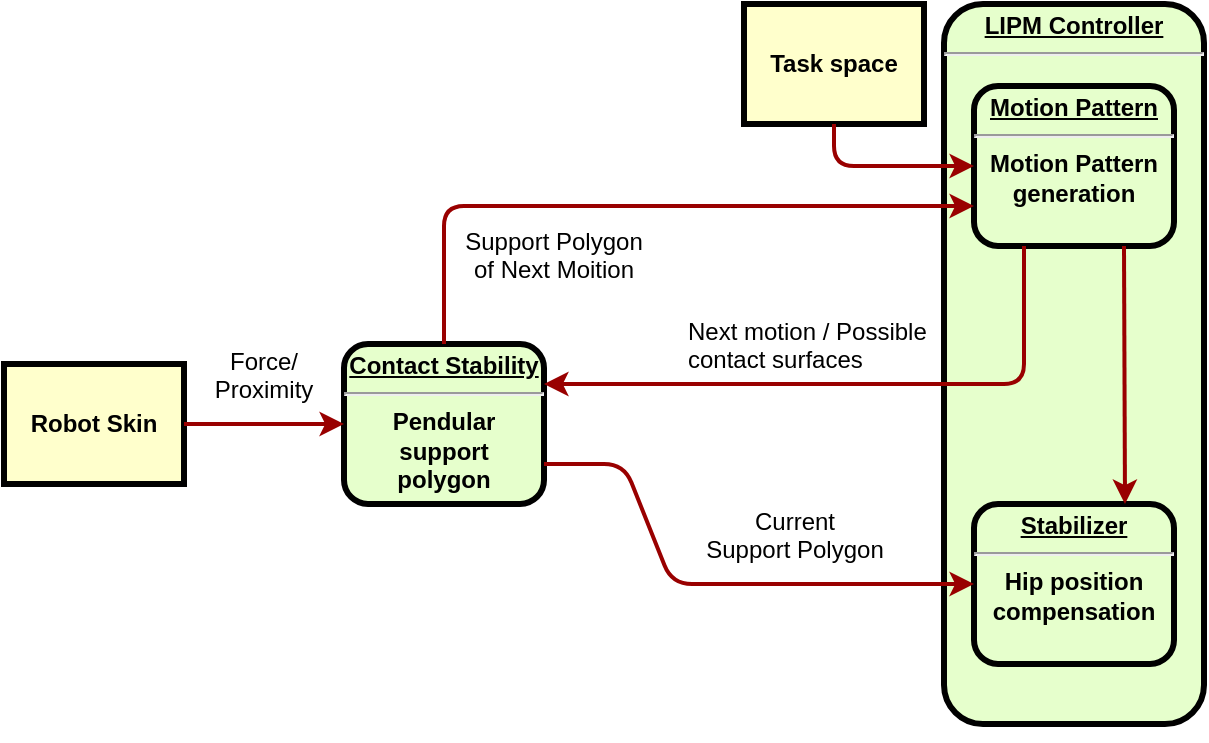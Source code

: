 <mxfile version="14.5.10" type="github" pages="2">
  <diagram id="tBLk-hKsZG6ymhzBZaFE" name="Page-1">
    <mxGraphModel dx="936" dy="537" grid="1" gridSize="10" guides="1" tooltips="1" connect="1" arrows="1" fold="1" page="1" pageScale="1" pageWidth="850" pageHeight="1100" math="0" shadow="0">
      <root>
        <mxCell id="0" />
        <mxCell id="1" parent="0" />
        <mxCell id="bxIwJfh0nhW7gSKYg0st-1" value="&lt;p style=&quot;margin: 0px ; margin-top: 4px ; text-align: center ; text-decoration: underline&quot;&gt;&lt;strong&gt;Contact Stability&lt;br&gt;&lt;/strong&gt;&lt;/p&gt;&lt;hr&gt;&lt;div&gt;Pendular &lt;br&gt;&lt;/div&gt;&lt;div&gt;support&lt;/div&gt;&lt;div&gt; polygon&lt;/div&gt;" style="verticalAlign=middle;align=center;overflow=fill;fontSize=12;fontFamily=Helvetica;html=1;rounded=1;fontStyle=1;strokeWidth=3;fillColor=#E6FFCC" vertex="1" parent="1">
          <mxGeometry x="190" y="330" width="100" height="80" as="geometry" />
        </mxCell>
        <mxCell id="bxIwJfh0nhW7gSKYg0st-2" value="Robot Skin" style="whiteSpace=wrap;align=center;verticalAlign=middle;fontStyle=1;strokeWidth=3;fillColor=#FFFFCC" vertex="1" parent="1">
          <mxGeometry x="20" y="340" width="90" height="60" as="geometry" />
        </mxCell>
        <mxCell id="bxIwJfh0nhW7gSKYg0st-3" value="&lt;p style=&quot;margin: 0px ; margin-top: 4px ; text-align: center ; text-decoration: underline&quot;&gt;&lt;strong&gt;LIPM Controller&lt;br&gt;&lt;/strong&gt;&lt;/p&gt;&lt;hr&gt;&lt;p style=&quot;margin: 0px ; margin-left: 8px&quot;&gt;&lt;br&gt;&lt;/p&gt;" style="verticalAlign=middle;align=center;overflow=fill;fontSize=12;fontFamily=Helvetica;html=1;rounded=1;fontStyle=1;strokeWidth=3;fillColor=#E6FFCC" vertex="1" parent="1">
          <mxGeometry x="490" y="160" width="130" height="360" as="geometry" />
        </mxCell>
        <mxCell id="bxIwJfh0nhW7gSKYg0st-4" value="&lt;p style=&quot;margin: 0px ; margin-top: 4px ; text-align: center ; text-decoration: underline&quot;&gt;&lt;strong&gt;&lt;strong&gt;Motion Pattern&lt;/strong&gt;&lt;br&gt;&lt;/strong&gt;&lt;/p&gt;&lt;hr&gt;&lt;div&gt;Motion Pattern&lt;/div&gt;&lt;div&gt;generation&lt;br&gt;&lt;/div&gt;" style="verticalAlign=middle;align=center;overflow=fill;fontSize=12;fontFamily=Helvetica;html=1;rounded=1;fontStyle=1;strokeWidth=3;fillColor=#E6FFCC" vertex="1" parent="1">
          <mxGeometry x="505" y="201" width="100" height="80" as="geometry" />
        </mxCell>
        <mxCell id="bxIwJfh0nhW7gSKYg0st-5" value="&lt;p style=&quot;margin: 0px ; margin-top: 4px ; text-align: center ; text-decoration: underline&quot;&gt;&lt;strong&gt;&lt;strong&gt;Stabilizer&lt;/strong&gt;&lt;br&gt;&lt;/strong&gt;&lt;/p&gt;&lt;hr&gt;&lt;div&gt;Hip position &lt;br&gt;&lt;/div&gt;&lt;div&gt;compensation&lt;br&gt;&lt;/div&gt;" style="verticalAlign=middle;align=center;overflow=fill;fontSize=12;fontFamily=Helvetica;html=1;rounded=1;fontStyle=1;strokeWidth=3;fillColor=#E6FFCC" vertex="1" parent="1">
          <mxGeometry x="505" y="410" width="100" height="80" as="geometry" />
        </mxCell>
        <mxCell id="bxIwJfh0nhW7gSKYg0st-6" value="Task space" style="whiteSpace=wrap;align=center;verticalAlign=middle;fontStyle=1;strokeWidth=3;fillColor=#FFFFCC" vertex="1" parent="1">
          <mxGeometry x="390" y="160.0" width="90" height="60" as="geometry" />
        </mxCell>
        <mxCell id="bxIwJfh0nhW7gSKYg0st-7" value="" style="edgeStyle=none;noEdgeStyle=1;strokeColor=#990000;strokeWidth=2" edge="1" parent="1" source="bxIwJfh0nhW7gSKYg0st-2" target="bxIwJfh0nhW7gSKYg0st-1">
          <mxGeometry width="100" height="100" relative="1" as="geometry">
            <mxPoint x="231" y="289" as="sourcePoint" />
            <mxPoint x="331" y="189" as="targetPoint" />
          </mxGeometry>
        </mxCell>
        <mxCell id="bxIwJfh0nhW7gSKYg0st-8" value="Force/&#xa;Proximity" style="text;spacingTop=-5;align=center" vertex="1" parent="1">
          <mxGeometry x="120" y="330" width="60" height="32" as="geometry" />
        </mxCell>
        <mxCell id="bxIwJfh0nhW7gSKYg0st-9" value="" style="edgeStyle=elbowEdgeStyle;elbow=horizontal;strokeColor=#990000;strokeWidth=2;exitX=0.5;exitY=0;exitDx=0;exitDy=0;entryX=0;entryY=0.75;entryDx=0;entryDy=0;" edge="1" parent="1" source="bxIwJfh0nhW7gSKYg0st-1" target="bxIwJfh0nhW7gSKYg0st-4">
          <mxGeometry width="100" height="100" relative="1" as="geometry">
            <mxPoint x="414" y="610" as="sourcePoint" />
            <mxPoint x="234.0" y="680" as="targetPoint" />
            <Array as="points">
              <mxPoint x="240" y="270" />
              <mxPoint x="240" y="300" />
              <mxPoint x="294" y="250" />
            </Array>
          </mxGeometry>
        </mxCell>
        <mxCell id="bxIwJfh0nhW7gSKYg0st-10" value="Support Polygon&#xa;of Next Moition&#xa;" style="text;spacingTop=-5;align=center" vertex="1" parent="1">
          <mxGeometry x="250" y="270" width="90" height="29" as="geometry" />
        </mxCell>
        <mxCell id="bxIwJfh0nhW7gSKYg0st-11" style="edgeStyle=orthogonalEdgeStyle;rounded=0;orthogonalLoop=1;jettySize=auto;html=1;exitX=0.5;exitY=1;exitDx=0;exitDy=0;" edge="1" parent="1" source="bxIwJfh0nhW7gSKYg0st-3" target="bxIwJfh0nhW7gSKYg0st-3">
          <mxGeometry relative="1" as="geometry" />
        </mxCell>
        <mxCell id="bxIwJfh0nhW7gSKYg0st-12" value="" style="edgeStyle=none;noEdgeStyle=1;strokeColor=#990000;strokeWidth=2;entryX=0;entryY=0.5;entryDx=0;entryDy=0;exitX=1;exitY=0.75;exitDx=0;exitDy=0;" edge="1" parent="1" source="bxIwJfh0nhW7gSKYg0st-1" target="bxIwJfh0nhW7gSKYg0st-5">
          <mxGeometry width="100" height="100" relative="1" as="geometry">
            <mxPoint x="290" y="379" as="sourcePoint" />
            <mxPoint x="200" y="389.287" as="targetPoint" />
            <Array as="points">
              <mxPoint x="330" y="390" />
              <mxPoint x="354" y="450" />
            </Array>
          </mxGeometry>
        </mxCell>
        <mxCell id="bxIwJfh0nhW7gSKYg0st-13" value="Current&#xa;Support Polygon&#xa;" style="text;spacingTop=-5;align=center" vertex="1" parent="1">
          <mxGeometry x="370" y="410" width="91" height="30" as="geometry" />
        </mxCell>
        <mxCell id="bxIwJfh0nhW7gSKYg0st-14" value="" style="edgeStyle=elbowEdgeStyle;elbow=horizontal;strokeColor=#990000;strokeWidth=2;entryX=0;entryY=0.5;entryDx=0;entryDy=0;exitX=0.5;exitY=1;exitDx=0;exitDy=0;" edge="1" parent="1" source="bxIwJfh0nhW7gSKYg0st-6" target="bxIwJfh0nhW7gSKYg0st-4">
          <mxGeometry width="100" height="100" relative="1" as="geometry">
            <mxPoint x="450" y="241" as="sourcePoint" />
            <mxPoint x="394" y="142" as="targetPoint" />
            <Array as="points">
              <mxPoint x="435" y="230" />
              <mxPoint x="460" y="230" />
              <mxPoint x="344" y="210" />
              <mxPoint x="279" y="131" />
            </Array>
          </mxGeometry>
        </mxCell>
        <mxCell id="bxIwJfh0nhW7gSKYg0st-15" value="" style="edgeStyle=elbowEdgeStyle;elbow=horizontal;strokeColor=#990000;strokeWidth=2;exitX=0.75;exitY=1;exitDx=0;exitDy=0;" edge="1" parent="1" source="bxIwJfh0nhW7gSKYg0st-4" target="bxIwJfh0nhW7gSKYg0st-5">
          <mxGeometry width="100" height="100" relative="1" as="geometry">
            <mxPoint x="356" y="299" as="sourcePoint" />
            <mxPoint x="525" y="281" as="targetPoint" />
            <Array as="points">
              <mxPoint x="580.5" y="290" />
              <mxPoint x="555.5" y="300" />
              <mxPoint x="580.5" y="310" />
              <mxPoint x="555" y="310" />
              <mxPoint x="410" y="270" />
            </Array>
          </mxGeometry>
        </mxCell>
        <mxCell id="bxIwJfh0nhW7gSKYg0st-16" value="" style="edgeStyle=elbowEdgeStyle;elbow=horizontal;strokeColor=#990000;strokeWidth=2;exitX=0.25;exitY=1;exitDx=0;exitDy=0;entryX=1;entryY=0.25;entryDx=0;entryDy=0;" edge="1" parent="1" source="bxIwJfh0nhW7gSKYg0st-4" target="bxIwJfh0nhW7gSKYg0st-1">
          <mxGeometry width="100" height="100" relative="1" as="geometry">
            <mxPoint x="431.5" y="291" as="sourcePoint" />
            <mxPoint x="407" y="350" as="targetPoint" />
            <Array as="points">
              <mxPoint x="530" y="290" />
              <mxPoint x="432.5" y="290" />
              <mxPoint x="432" y="320" />
              <mxPoint x="406.5" y="320" />
              <mxPoint x="261.5" y="280" />
            </Array>
          </mxGeometry>
        </mxCell>
        <mxCell id="bxIwJfh0nhW7gSKYg0st-17" value="&lt;div&gt;Next motion / Possible contact surfaces&lt;br&gt;&lt;/div&gt;" style="text;whiteSpace=wrap;html=1;" vertex="1" parent="1">
          <mxGeometry x="360" y="310" width="130" height="40" as="geometry" />
        </mxCell>
      </root>
    </mxGraphModel>
  </diagram>
  <diagram id="pO2kCdhq_2kGmIiFuPUm" name="Page-2">
    <mxGraphModel dx="1357" dy="778" grid="1" gridSize="10" guides="1" tooltips="1" connect="1" arrows="1" fold="1" page="1" pageScale="1" pageWidth="850" pageHeight="1100" math="0" shadow="0">
      <root>
        <mxCell id="sMouLhf3ZMDFLsBDXYyN-0" />
        <mxCell id="sMouLhf3ZMDFLsBDXYyN-1" parent="sMouLhf3ZMDFLsBDXYyN-0" />
      </root>
    </mxGraphModel>
  </diagram>
</mxfile>
